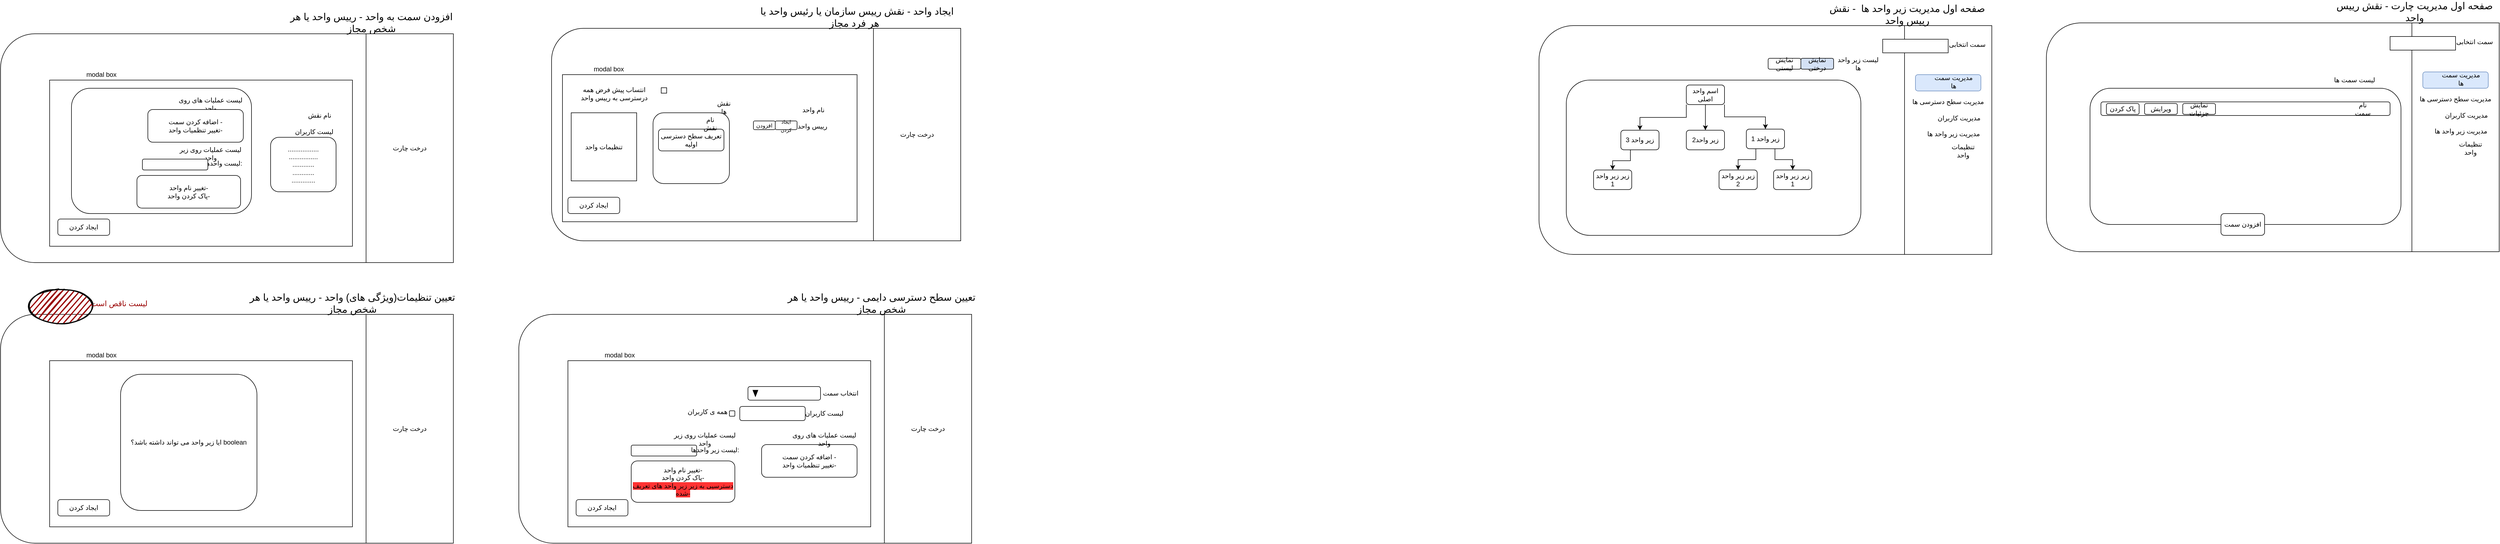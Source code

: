 <mxfile version="14.9.9" type="github" pages="3">
  <diagram id="zm9EhGsO0Ewxgib7d6Pb" name="chart">
    <mxGraphModel dx="4552" dy="637" grid="1" gridSize="10" guides="1" tooltips="1" connect="1" arrows="1" fold="1" page="1" pageScale="1" pageWidth="850" pageHeight="1100" math="0" shadow="0">
      <root>
        <mxCell id="0" />
        <mxCell id="1" parent="0" />
        <mxCell id="q2r3y-brRH6zKTwL2eAa-1" value="" style="rounded=1;whiteSpace=wrap;html=1;" parent="1" vertex="1">
          <mxGeometry x="-2020" y="80" width="730" height="390" as="geometry" />
        </mxCell>
        <mxCell id="q2r3y-brRH6zKTwL2eAa-2" value="&lt;font style=&quot;font-size: 18px&quot;&gt;&amp;nbsp; ایجاد واحد - نقش رییس سازمان یا رئیس واحد یا هر فرد مجاز&lt;/font&gt;" style="text;html=1;strokeColor=none;fillColor=none;align=center;verticalAlign=middle;whiteSpace=wrap;rounded=0;" parent="1" vertex="1">
          <mxGeometry x="-1660" y="50" width="390" height="20" as="geometry" />
        </mxCell>
        <mxCell id="q2r3y-brRH6zKTwL2eAa-8" value="تنظمیات واحد" style="rounded=1;whiteSpace=wrap;html=1;" parent="1" vertex="1">
          <mxGeometry x="-1900" y="260" width="120" height="60" as="geometry" />
        </mxCell>
        <mxCell id="q2r3y-brRH6zKTwL2eAa-19" value="درخت چارت" style="rounded=0;whiteSpace=wrap;html=1;" parent="1" vertex="1">
          <mxGeometry x="-1430" y="80" width="160" height="390" as="geometry" />
        </mxCell>
        <mxCell id="q2r3y-brRH6zKTwL2eAa-20" value="" style="rounded=0;whiteSpace=wrap;html=1;" parent="1" vertex="1">
          <mxGeometry x="-2000" y="165" width="540" height="270" as="geometry" />
        </mxCell>
        <mxCell id="q2r3y-brRH6zKTwL2eAa-3" value="نام واحد" style="text;html=1;strokeColor=none;fillColor=none;align=center;verticalAlign=middle;whiteSpace=wrap;rounded=0;" parent="1" vertex="1">
          <mxGeometry x="-1585" y="220" width="90" height="20" as="geometry" />
        </mxCell>
        <mxCell id="q2r3y-brRH6zKTwL2eAa-4" value="رییس واحد&amp;nbsp;" style="text;html=1;strokeColor=none;fillColor=none;align=center;verticalAlign=middle;whiteSpace=wrap;rounded=0;" parent="1" vertex="1">
          <mxGeometry x="-1600" y="250" width="120" height="20" as="geometry" />
        </mxCell>
        <mxCell id="q2r3y-brRH6zKTwL2eAa-18" value="تنظیمات واحد" style="rounded=0;whiteSpace=wrap;html=1;" parent="1" vertex="1">
          <mxGeometry x="-1984" y="235" width="120" height="125" as="geometry" />
        </mxCell>
        <mxCell id="q2r3y-brRH6zKTwL2eAa-22" value="modal box" style="text;html=1;strokeColor=none;fillColor=none;align=center;verticalAlign=middle;whiteSpace=wrap;rounded=0;" parent="1" vertex="1">
          <mxGeometry x="-1950" y="145" width="70" height="20" as="geometry" />
        </mxCell>
        <mxCell id="q2r3y-brRH6zKTwL2eAa-23" value="نقش ها" style="text;html=1;strokeColor=none;fillColor=none;align=center;verticalAlign=middle;whiteSpace=wrap;rounded=0;" parent="1" vertex="1">
          <mxGeometry x="-1724" y="215" width="40" height="20" as="geometry" />
        </mxCell>
        <mxCell id="q2r3y-brRH6zKTwL2eAa-24" value="انتساب پیش فرض همه درسترسی به رییس واحد" style="text;html=1;strokeColor=none;fillColor=none;align=center;verticalAlign=middle;whiteSpace=wrap;rounded=0;" parent="1" vertex="1">
          <mxGeometry x="-1990" y="190" width="170" height="20" as="geometry" />
        </mxCell>
        <mxCell id="q2r3y-brRH6zKTwL2eAa-25" value="" style="rounded=0;whiteSpace=wrap;html=1;" parent="1" vertex="1">
          <mxGeometry x="-1819" y="189" width="10" height="10" as="geometry" />
        </mxCell>
        <mxCell id="q2r3y-brRH6zKTwL2eAa-26" value="ایجاد کردن" style="rounded=1;whiteSpace=wrap;html=1;" parent="1" vertex="1">
          <mxGeometry x="-1990" y="390" width="95" height="30" as="geometry" />
        </mxCell>
        <mxCell id="q2r3y-brRH6zKTwL2eAa-27" value="&lt;font style=&quot;font-size: 9px&quot;&gt;ایجاد کردن&lt;/font&gt;" style="rounded=1;whiteSpace=wrap;html=1;" parent="1" vertex="1">
          <mxGeometry x="-1610" y="250" width="40" height="16" as="geometry" />
        </mxCell>
        <mxCell id="q2r3y-brRH6zKTwL2eAa-28" value="&lt;font size=&quot;1&quot;&gt;افزودن&lt;/font&gt;" style="rounded=1;whiteSpace=wrap;html=1;" parent="1" vertex="1">
          <mxGeometry x="-1650" y="250" width="40" height="16" as="geometry" />
        </mxCell>
        <mxCell id="q2r3y-brRH6zKTwL2eAa-29" value="" style="rounded=1;whiteSpace=wrap;html=1;" parent="1" vertex="1">
          <mxGeometry x="-3030" y="90" width="810" height="420" as="geometry" />
        </mxCell>
        <mxCell id="q2r3y-brRH6zKTwL2eAa-30" value="&lt;span style=&quot;font-size: 18px&quot;&gt;افزودن سمت به واحد - رییس واحد یا هر شخص مجاز&lt;/span&gt;" style="text;html=1;strokeColor=none;fillColor=none;align=center;verticalAlign=middle;whiteSpace=wrap;rounded=0;" parent="1" vertex="1">
          <mxGeometry x="-2520" y="60" width="340" height="20" as="geometry" />
        </mxCell>
        <mxCell id="q2r3y-brRH6zKTwL2eAa-31" value="تنظمیات واحد" style="rounded=1;whiteSpace=wrap;html=1;" parent="1" vertex="1">
          <mxGeometry x="-2830" y="260" width="40" height="70" as="geometry" />
        </mxCell>
        <mxCell id="q2r3y-brRH6zKTwL2eAa-32" value="درخت چارت" style="rounded=0;whiteSpace=wrap;html=1;" parent="1" vertex="1">
          <mxGeometry x="-2360" y="90" width="160" height="420" as="geometry" />
        </mxCell>
        <mxCell id="q2r3y-brRH6zKTwL2eAa-33" value="" style="rounded=0;whiteSpace=wrap;html=1;" parent="1" vertex="1">
          <mxGeometry x="-2940" y="175" width="555" height="305" as="geometry" />
        </mxCell>
        <mxCell id="q2r3y-brRH6zKTwL2eAa-34" value="" style="rounded=1;whiteSpace=wrap;html=1;" parent="1" vertex="1">
          <mxGeometry x="-2900" y="190" width="330" height="230" as="geometry" />
        </mxCell>
        <mxCell id="q2r3y-brRH6zKTwL2eAa-35" value="نام نقش" style="text;html=1;strokeColor=none;fillColor=none;align=center;verticalAlign=middle;whiteSpace=wrap;rounded=0;" parent="1" vertex="1">
          <mxGeometry x="-2490" y="230" width="90" height="20" as="geometry" />
        </mxCell>
        <mxCell id="q2r3y-brRH6zKTwL2eAa-36" value="لیست کاربران" style="text;html=1;strokeColor=none;fillColor=none;align=center;verticalAlign=middle;whiteSpace=wrap;rounded=0;" parent="1" vertex="1">
          <mxGeometry x="-2515" y="260" width="120" height="20" as="geometry" />
        </mxCell>
        <mxCell id="q2r3y-brRH6zKTwL2eAa-38" value="modal box" style="text;html=1;strokeColor=none;fillColor=none;align=center;verticalAlign=middle;whiteSpace=wrap;rounded=0;" parent="1" vertex="1">
          <mxGeometry x="-2880" y="155" width="70" height="20" as="geometry" />
        </mxCell>
        <mxCell id="q2r3y-brRH6zKTwL2eAa-42" value="ایجاد کردن" style="rounded=1;whiteSpace=wrap;html=1;" parent="1" vertex="1">
          <mxGeometry x="-2925" y="430" width="95" height="30" as="geometry" />
        </mxCell>
        <mxCell id="q2r3y-brRH6zKTwL2eAa-45" value=".................&lt;br&gt;................&lt;br&gt;............&lt;br&gt;............&lt;br&gt;............." style="rounded=1;whiteSpace=wrap;html=1;" parent="1" vertex="1">
          <mxGeometry x="-2535" y="280" width="120" height="100" as="geometry" />
        </mxCell>
        <mxCell id="q2r3y-brRH6zKTwL2eAa-46" value="لیست عملیات های روی واحد" style="text;html=1;strokeColor=none;fillColor=none;align=center;verticalAlign=middle;whiteSpace=wrap;rounded=0;" parent="1" vertex="1">
          <mxGeometry x="-2710" y="209" width="130" height="20" as="geometry" />
        </mxCell>
        <mxCell id="q2r3y-brRH6zKTwL2eAa-47" value="اضافه کردن سمت -&lt;br&gt;تغییر تنظمیات واحد-" style="rounded=1;whiteSpace=wrap;html=1;" parent="1" vertex="1">
          <mxGeometry x="-2760" y="229" width="175" height="60" as="geometry" />
        </mxCell>
        <mxCell id="q2r3y-brRH6zKTwL2eAa-48" value="لیست عملیات روی زیر واحد" style="text;html=1;strokeColor=none;fillColor=none;align=center;verticalAlign=middle;whiteSpace=wrap;rounded=0;" parent="1" vertex="1">
          <mxGeometry x="-2710" y="300" width="130" height="20" as="geometry" />
        </mxCell>
        <mxCell id="q2r3y-brRH6zKTwL2eAa-49" value="تغییر نام واحد-&lt;br&gt;پاک کردن واحد-" style="rounded=1;whiteSpace=wrap;html=1;" parent="1" vertex="1">
          <mxGeometry x="-2780" y="350" width="190" height="60" as="geometry" />
        </mxCell>
        <mxCell id="q2r3y-brRH6zKTwL2eAa-50" value="لیست واحدها:" style="text;html=1;strokeColor=none;fillColor=none;align=right;verticalAlign=middle;whiteSpace=wrap;rounded=0;" parent="1" vertex="1">
          <mxGeometry x="-2695" y="312.5" width="110" height="30" as="geometry" />
        </mxCell>
        <mxCell id="q2r3y-brRH6zKTwL2eAa-55" value="" style="rounded=1;whiteSpace=wrap;html=1;" parent="1" vertex="1">
          <mxGeometry x="-2770" y="320" width="120" height="20" as="geometry" />
        </mxCell>
        <mxCell id="q2r3y-brRH6zKTwL2eAa-56" value="" style="rounded=1;whiteSpace=wrap;html=1;" parent="1" vertex="1">
          <mxGeometry x="-2080" y="605" width="810" height="420" as="geometry" />
        </mxCell>
        <mxCell id="q2r3y-brRH6zKTwL2eAa-57" value="&lt;span style=&quot;font-size: 18px&quot;&gt;تعیین سطح دسترسی دایمی - رییس واحد یا هر شخص مجاز&lt;/span&gt;" style="text;html=1;strokeColor=none;fillColor=none;align=center;verticalAlign=middle;whiteSpace=wrap;rounded=0;" parent="1" vertex="1">
          <mxGeometry x="-1600" y="575" width="370" height="20" as="geometry" />
        </mxCell>
        <mxCell id="q2r3y-brRH6zKTwL2eAa-58" value="تنظمیات واحد" style="rounded=1;whiteSpace=wrap;html=1;" parent="1" vertex="1">
          <mxGeometry x="-1880" y="785" width="120" height="60" as="geometry" />
        </mxCell>
        <mxCell id="q2r3y-brRH6zKTwL2eAa-59" value="درخت چارت" style="rounded=0;whiteSpace=wrap;html=1;" parent="1" vertex="1">
          <mxGeometry x="-1410" y="605" width="160" height="420" as="geometry" />
        </mxCell>
        <mxCell id="q2r3y-brRH6zKTwL2eAa-60" value="" style="rounded=0;whiteSpace=wrap;html=1;" parent="1" vertex="1">
          <mxGeometry x="-1990" y="690" width="555" height="305" as="geometry" />
        </mxCell>
        <mxCell id="q2r3y-brRH6zKTwL2eAa-64" value="modal box" style="text;html=1;strokeColor=none;fillColor=none;align=center;verticalAlign=middle;whiteSpace=wrap;rounded=0;" parent="1" vertex="1">
          <mxGeometry x="-1930" y="670" width="70" height="20" as="geometry" />
        </mxCell>
        <mxCell id="q2r3y-brRH6zKTwL2eAa-65" value="ایجاد کردن" style="rounded=1;whiteSpace=wrap;html=1;" parent="1" vertex="1">
          <mxGeometry x="-1975" y="945" width="95" height="30" as="geometry" />
        </mxCell>
        <mxCell id="q2r3y-brRH6zKTwL2eAa-73" value="" style="rounded=1;whiteSpace=wrap;html=1;" parent="1" vertex="1">
          <mxGeometry x="-3030" y="605" width="810" height="420" as="geometry" />
        </mxCell>
        <mxCell id="q2r3y-brRH6zKTwL2eAa-74" value="&lt;span style=&quot;font-size: 18px&quot;&gt;تعیین تنظیمات(ویژگی های) واحد - رییس واحد یا هر شخص مجاز&lt;/span&gt;" style="text;html=1;strokeColor=none;fillColor=none;align=center;verticalAlign=middle;whiteSpace=wrap;rounded=0;" parent="1" vertex="1">
          <mxGeometry x="-2590" y="575" width="410" height="20" as="geometry" />
        </mxCell>
        <mxCell id="q2r3y-brRH6zKTwL2eAa-75" value="تنظمیات واحد" style="rounded=1;whiteSpace=wrap;html=1;" parent="1" vertex="1">
          <mxGeometry x="-2830" y="785" width="120" height="60" as="geometry" />
        </mxCell>
        <mxCell id="q2r3y-brRH6zKTwL2eAa-76" value="درخت چارت" style="rounded=0;whiteSpace=wrap;html=1;" parent="1" vertex="1">
          <mxGeometry x="-2360" y="605" width="160" height="420" as="geometry" />
        </mxCell>
        <mxCell id="q2r3y-brRH6zKTwL2eAa-77" value="" style="rounded=0;whiteSpace=wrap;html=1;" parent="1" vertex="1">
          <mxGeometry x="-2940" y="690" width="555" height="305" as="geometry" />
        </mxCell>
        <mxCell id="q2r3y-brRH6zKTwL2eAa-78" value="ایا زیر واحد می تواند داشته باشد؟ boolean&lt;br&gt;" style="rounded=1;whiteSpace=wrap;html=1;" parent="1" vertex="1">
          <mxGeometry x="-2810" y="715" width="250" height="250" as="geometry" />
        </mxCell>
        <mxCell id="q2r3y-brRH6zKTwL2eAa-81" value="modal box" style="text;html=1;strokeColor=none;fillColor=none;align=center;verticalAlign=middle;whiteSpace=wrap;rounded=0;" parent="1" vertex="1">
          <mxGeometry x="-2880" y="670" width="70" height="20" as="geometry" />
        </mxCell>
        <mxCell id="q2r3y-brRH6zKTwL2eAa-82" value="ایجاد کردن" style="rounded=1;whiteSpace=wrap;html=1;" parent="1" vertex="1">
          <mxGeometry x="-2925" y="945" width="95" height="30" as="geometry" />
        </mxCell>
        <mxCell id="q2r3y-brRH6zKTwL2eAa-91" value="انتخاب سمت" style="text;html=1;strokeColor=none;fillColor=none;align=center;verticalAlign=middle;whiteSpace=wrap;rounded=0;" parent="1" vertex="1">
          <mxGeometry x="-1530" y="740" width="80" height="20" as="geometry" />
        </mxCell>
        <mxCell id="q2r3y-brRH6zKTwL2eAa-92" value="" style="rounded=1;whiteSpace=wrap;html=1;" parent="1" vertex="1">
          <mxGeometry x="-1675" y="774" width="120" height="26" as="geometry" />
        </mxCell>
        <mxCell id="q2r3y-brRH6zKTwL2eAa-93" value="لیست کاربران" style="text;html=1;strokeColor=none;fillColor=none;align=center;verticalAlign=middle;whiteSpace=wrap;rounded=0;" parent="1" vertex="1">
          <mxGeometry x="-1560" y="777" width="80" height="20" as="geometry" />
        </mxCell>
        <mxCell id="q2r3y-brRH6zKTwL2eAa-94" value="همه ی کاربران" style="text;html=1;strokeColor=none;fillColor=none;align=center;verticalAlign=middle;whiteSpace=wrap;rounded=0;" parent="1" vertex="1">
          <mxGeometry x="-1774" y="774" width="80" height="20" as="geometry" />
        </mxCell>
        <mxCell id="q2r3y-brRH6zKTwL2eAa-95" value="" style="rounded=1;whiteSpace=wrap;html=1;" parent="1" vertex="1">
          <mxGeometry x="-1694" y="782" width="10" height="10" as="geometry" />
        </mxCell>
        <mxCell id="q2r3y-brRH6zKTwL2eAa-109" value="تغییر نام واحد-&lt;br&gt;پاک کردن واحد-&lt;br&gt;&lt;font style=&quot;background-color: rgb(255 , 51 , 51)&quot;&gt;دسترسیی به زیر زیر واحد های تعریف شده-&lt;/font&gt;" style="rounded=1;whiteSpace=wrap;html=1;" parent="1" vertex="1">
          <mxGeometry x="-1874" y="874" width="190" height="76" as="geometry" />
        </mxCell>
        <mxCell id="q2r3y-brRH6zKTwL2eAa-110" value="" style="rounded=1;whiteSpace=wrap;html=1;" parent="1" vertex="1">
          <mxGeometry x="-1874" y="845" width="120" height="20" as="geometry" />
        </mxCell>
        <mxCell id="q2r3y-brRH6zKTwL2eAa-111" value="لیست زیر واحدها:" style="text;html=1;strokeColor=none;fillColor=none;align=right;verticalAlign=middle;whiteSpace=wrap;rounded=0;" parent="1" vertex="1">
          <mxGeometry x="-1784" y="844" width="110" height="20" as="geometry" />
        </mxCell>
        <mxCell id="q2r3y-brRH6zKTwL2eAa-112" value="لیست عملیات روی زیر واحد" style="text;html=1;strokeColor=none;fillColor=none;align=center;verticalAlign=middle;whiteSpace=wrap;rounded=0;" parent="1" vertex="1">
          <mxGeometry x="-1804" y="824" width="130" height="20" as="geometry" />
        </mxCell>
        <mxCell id="q2r3y-brRH6zKTwL2eAa-113" value="اضافه کردن سمت -&lt;br&gt;تغییر تنظمیات واحد-" style="rounded=1;whiteSpace=wrap;html=1;" parent="1" vertex="1">
          <mxGeometry x="-1635" y="844" width="175" height="60" as="geometry" />
        </mxCell>
        <mxCell id="q2r3y-brRH6zKTwL2eAa-114" value="لیست عملیات های روی واحد" style="text;html=1;strokeColor=none;fillColor=none;align=center;verticalAlign=middle;whiteSpace=wrap;rounded=0;" parent="1" vertex="1">
          <mxGeometry x="-1585" y="824" width="130" height="20" as="geometry" />
        </mxCell>
        <mxCell id="q2r3y-brRH6zKTwL2eAa-118" value="" style="ellipse;whiteSpace=wrap;html=1;strokeWidth=2;fillWeight=2;hachureGap=8;fillColor=#990000;fillStyle=dots;sketch=1;" parent="1" vertex="1">
          <mxGeometry x="-2980" y="560" width="120" height="60" as="geometry" />
        </mxCell>
        <mxCell id="q2r3y-brRH6zKTwL2eAa-119" value="&lt;font style=&quot;font-size: 14px&quot; color=&quot;#990000&quot;&gt;لیست ناقص است&lt;/font&gt;" style="text;html=1;strokeColor=none;fillColor=none;align=center;verticalAlign=middle;whiteSpace=wrap;rounded=0;" parent="1" vertex="1">
          <mxGeometry x="-2875" y="575" width="125" height="20" as="geometry" />
        </mxCell>
        <mxCell id="q2r3y-brRH6zKTwL2eAa-120" value="" style="rounded=1;whiteSpace=wrap;html=1;" parent="1" vertex="1">
          <mxGeometry x="720" y="70" width="810" height="420" as="geometry" />
        </mxCell>
        <mxCell id="q2r3y-brRH6zKTwL2eAa-123" value="" style="rounded=0;whiteSpace=wrap;html=1;" parent="1" vertex="1">
          <mxGeometry x="1390" y="70" width="160" height="420" as="geometry" />
        </mxCell>
        <mxCell id="q2r3y-brRH6zKTwL2eAa-137" value="" style="rounded=0;whiteSpace=wrap;html=1;" parent="1" vertex="1">
          <mxGeometry x="1350" y="95" width="120" height="25" as="geometry" />
        </mxCell>
        <mxCell id="q2r3y-brRH6zKTwL2eAa-139" value="سمت انتخابی" style="text;html=1;strokeColor=none;fillColor=none;align=center;verticalAlign=middle;whiteSpace=wrap;rounded=0;" parent="1" vertex="1">
          <mxGeometry x="1470" y="95" width="70" height="20" as="geometry" />
        </mxCell>
        <mxCell id="q2r3y-brRH6zKTwL2eAa-141" value="مدیریت سطح دسترسی ها" style="text;html=1;strokeColor=none;fillColor=none;align=center;verticalAlign=middle;whiteSpace=wrap;rounded=0;" parent="1" vertex="1">
          <mxGeometry x="1400" y="200" width="140" height="20" as="geometry" />
        </mxCell>
        <mxCell id="q2r3y-brRH6zKTwL2eAa-142" value="مدیریت کاربران" style="text;html=1;strokeColor=none;fillColor=none;align=center;verticalAlign=middle;whiteSpace=wrap;rounded=0;" parent="1" vertex="1">
          <mxGeometry x="1440" y="230" width="100" height="20" as="geometry" />
        </mxCell>
        <mxCell id="q2r3y-brRH6zKTwL2eAa-143" value="مدیریت زیر واحد ها" style="text;html=1;strokeColor=none;fillColor=none;align=center;verticalAlign=middle;whiteSpace=wrap;rounded=0;" parent="1" vertex="1">
          <mxGeometry x="1430" y="259" width="100" height="20" as="geometry" />
        </mxCell>
        <mxCell id="q2r3y-brRH6zKTwL2eAa-144" value="" style="rounded=1;whiteSpace=wrap;html=1;" parent="1" vertex="1">
          <mxGeometry x="800" y="190" width="570" height="250" as="geometry" />
        </mxCell>
        <mxCell id="q2r3y-brRH6zKTwL2eAa-145" value="" style="rounded=1;whiteSpace=wrap;html=1;fillColor=#dae8fc;strokeColor=#6c8ebf;" parent="1" vertex="1">
          <mxGeometry x="1410" y="160" width="120" height="30" as="geometry" />
        </mxCell>
        <mxCell id="q2r3y-brRH6zKTwL2eAa-140" value="مدیریت سمت ها" style="text;html=1;strokeColor=none;fillColor=none;align=center;verticalAlign=middle;whiteSpace=wrap;rounded=0;" parent="1" vertex="1">
          <mxGeometry x="1440" y="163" width="80" height="20" as="geometry" />
        </mxCell>
        <mxCell id="q2r3y-brRH6zKTwL2eAa-146" value="لیست سمت ها" style="text;html=1;strokeColor=none;fillColor=none;align=center;verticalAlign=middle;whiteSpace=wrap;rounded=0;" parent="1" vertex="1">
          <mxGeometry x="1240" y="165" width="90" height="20" as="geometry" />
        </mxCell>
        <mxCell id="q2r3y-brRH6zKTwL2eAa-147" value="افزودن سمت" style="rounded=1;whiteSpace=wrap;html=1;" parent="1" vertex="1">
          <mxGeometry x="1040" y="420" width="80" height="40" as="geometry" />
        </mxCell>
        <mxCell id="q2r3y-brRH6zKTwL2eAa-148" value="تنظیمات واحد" style="text;html=1;strokeColor=none;fillColor=none;align=center;verticalAlign=middle;whiteSpace=wrap;rounded=0;" parent="1" vertex="1">
          <mxGeometry x="1465" y="290" width="65" height="20" as="geometry" />
        </mxCell>
        <mxCell id="q2r3y-brRH6zKTwL2eAa-150" value="" style="rounded=1;whiteSpace=wrap;html=1;" parent="1" vertex="1">
          <mxGeometry x="820" y="215" width="530" height="25" as="geometry" />
        </mxCell>
        <mxCell id="q2r3y-brRH6zKTwL2eAa-151" value="پاک کردن" style="rounded=1;whiteSpace=wrap;html=1;" parent="1" vertex="1">
          <mxGeometry x="830" y="218" width="60" height="20" as="geometry" />
        </mxCell>
        <mxCell id="q2r3y-brRH6zKTwL2eAa-152" value="ویرایش" style="rounded=1;whiteSpace=wrap;html=1;" parent="1" vertex="1">
          <mxGeometry x="900" y="218" width="60" height="20" as="geometry" />
        </mxCell>
        <mxCell id="q2r3y-brRH6zKTwL2eAa-153" value="نمایش جزئیات" style="rounded=1;whiteSpace=wrap;html=1;" parent="1" vertex="1">
          <mxGeometry x="970" y="218" width="60" height="20" as="geometry" />
        </mxCell>
        <mxCell id="q2r3y-brRH6zKTwL2eAa-154" value="نام سمت" style="text;html=1;strokeColor=none;fillColor=none;align=center;verticalAlign=middle;whiteSpace=wrap;rounded=0;" parent="1" vertex="1">
          <mxGeometry x="1280" y="217.5" width="40" height="20" as="geometry" />
        </mxCell>
        <mxCell id="q2r3y-brRH6zKTwL2eAa-156" value="&lt;font style=&quot;font-size: 18px&quot;&gt;صفحه اول مدیریت چارت - نقش رییس واحد&lt;/font&gt;" style="text;html=1;strokeColor=none;fillColor=none;align=center;verticalAlign=middle;whiteSpace=wrap;rounded=0;" parent="1" vertex="1">
          <mxGeometry x="1240" y="40" width="310" height="20" as="geometry" />
        </mxCell>
        <mxCell id="lEjKfgZ_1tsFz90Hh_kc-2" value="" style="rounded=1;whiteSpace=wrap;html=1;" vertex="1" parent="1">
          <mxGeometry x="-1834" y="235" width="140" height="130" as="geometry" />
        </mxCell>
        <mxCell id="q2r3y-brRH6zKTwL2eAa-7" value="تعریف سطح دسترسی اولیه" style="rounded=1;whiteSpace=wrap;html=1;" parent="1" vertex="1">
          <mxGeometry x="-1824" y="265" width="120" height="40" as="geometry" />
        </mxCell>
        <mxCell id="lEjKfgZ_1tsFz90Hh_kc-3" value="نام نقش" style="text;html=1;strokeColor=none;fillColor=none;align=center;verticalAlign=middle;whiteSpace=wrap;rounded=0;" vertex="1" parent="1">
          <mxGeometry x="-1749" y="245" width="40" height="20" as="geometry" />
        </mxCell>
        <mxCell id="lEjKfgZ_1tsFz90Hh_kc-6" value="" style="group" vertex="1" connectable="0" parent="1">
          <mxGeometry x="-1660" y="737.5" width="133" height="25" as="geometry" />
        </mxCell>
        <mxCell id="lEjKfgZ_1tsFz90Hh_kc-4" value="" style="rounded=1;whiteSpace=wrap;html=1;" vertex="1" parent="lEjKfgZ_1tsFz90Hh_kc-6">
          <mxGeometry width="133" height="25" as="geometry" />
        </mxCell>
        <mxCell id="lEjKfgZ_1tsFz90Hh_kc-5" value="" style="verticalLabelPosition=bottom;verticalAlign=top;html=1;shape=mxgraph.basic.acute_triangle;dx=0.5;fillColor=#000000;rotation=-180;" vertex="1" parent="lEjKfgZ_1tsFz90Hh_kc-6">
          <mxGeometry x="9.11" y="6.75" width="9.11" height="11.5" as="geometry" />
        </mxCell>
        <mxCell id="lEjKfgZ_1tsFz90Hh_kc-8" value="" style="rounded=1;whiteSpace=wrap;html=1;" vertex="1" parent="1">
          <mxGeometry x="-210" y="75" width="810" height="420" as="geometry" />
        </mxCell>
        <mxCell id="lEjKfgZ_1tsFz90Hh_kc-9" value="" style="rounded=0;whiteSpace=wrap;html=1;" vertex="1" parent="1">
          <mxGeometry x="460" y="75" width="160" height="420" as="geometry" />
        </mxCell>
        <mxCell id="lEjKfgZ_1tsFz90Hh_kc-10" value="" style="rounded=0;whiteSpace=wrap;html=1;" vertex="1" parent="1">
          <mxGeometry x="420" y="100" width="120" height="25" as="geometry" />
        </mxCell>
        <mxCell id="lEjKfgZ_1tsFz90Hh_kc-11" value="سمت انتخابی" style="text;html=1;strokeColor=none;fillColor=none;align=center;verticalAlign=middle;whiteSpace=wrap;rounded=0;" vertex="1" parent="1">
          <mxGeometry x="540" y="100" width="70" height="20" as="geometry" />
        </mxCell>
        <mxCell id="lEjKfgZ_1tsFz90Hh_kc-12" value="مدیریت سطح دسترسی ها" style="text;html=1;strokeColor=none;fillColor=none;align=center;verticalAlign=middle;whiteSpace=wrap;rounded=0;" vertex="1" parent="1">
          <mxGeometry x="470" y="205" width="140" height="20" as="geometry" />
        </mxCell>
        <mxCell id="lEjKfgZ_1tsFz90Hh_kc-13" value="مدیریت کاربران" style="text;html=1;strokeColor=none;fillColor=none;align=center;verticalAlign=middle;whiteSpace=wrap;rounded=0;" vertex="1" parent="1">
          <mxGeometry x="510" y="235" width="100" height="20" as="geometry" />
        </mxCell>
        <mxCell id="lEjKfgZ_1tsFz90Hh_kc-14" value="مدیریت زیر واحد ها" style="text;html=1;strokeColor=none;fillColor=none;align=center;verticalAlign=middle;whiteSpace=wrap;rounded=0;" vertex="1" parent="1">
          <mxGeometry x="500" y="264" width="100" height="20" as="geometry" />
        </mxCell>
        <mxCell id="lEjKfgZ_1tsFz90Hh_kc-16" value="" style="rounded=1;whiteSpace=wrap;html=1;fillColor=#dae8fc;strokeColor=#6c8ebf;" vertex="1" parent="1">
          <mxGeometry x="480" y="165" width="120" height="30" as="geometry" />
        </mxCell>
        <mxCell id="lEjKfgZ_1tsFz90Hh_kc-17" value="مدیریت سمت ها" style="text;html=1;strokeColor=none;fillColor=none;align=center;verticalAlign=middle;whiteSpace=wrap;rounded=0;" vertex="1" parent="1">
          <mxGeometry x="510" y="168" width="80" height="20" as="geometry" />
        </mxCell>
        <mxCell id="lEjKfgZ_1tsFz90Hh_kc-18" value="لیست زیر واحد ها" style="text;html=1;strokeColor=none;fillColor=none;align=center;verticalAlign=middle;whiteSpace=wrap;rounded=0;" vertex="1" parent="1">
          <mxGeometry x="330" y="135" width="90" height="20" as="geometry" />
        </mxCell>
        <mxCell id="lEjKfgZ_1tsFz90Hh_kc-20" value="تنظیمات واحد" style="text;html=1;strokeColor=none;fillColor=none;align=center;verticalAlign=middle;whiteSpace=wrap;rounded=0;" vertex="1" parent="1">
          <mxGeometry x="535" y="295" width="65" height="20" as="geometry" />
        </mxCell>
        <mxCell id="lEjKfgZ_1tsFz90Hh_kc-26" value="&lt;font style=&quot;font-size: 18px&quot;&gt;صفحه اول مدیریت زیر واحد ها&amp;nbsp; - نقش رییس واحد&lt;/font&gt;" style="text;html=1;strokeColor=none;fillColor=none;align=center;verticalAlign=middle;whiteSpace=wrap;rounded=0;" vertex="1" parent="1">
          <mxGeometry x="310" y="45" width="310" height="20" as="geometry" />
        </mxCell>
        <mxCell id="lEjKfgZ_1tsFz90Hh_kc-27" value="نمایش درختی" style="rounded=1;whiteSpace=wrap;html=1;fillColor=#D4E1F5;" vertex="1" parent="1">
          <mxGeometry x="270" y="135" width="60" height="20" as="geometry" />
        </mxCell>
        <mxCell id="lEjKfgZ_1tsFz90Hh_kc-28" value="نمایش لیستی" style="rounded=1;whiteSpace=wrap;html=1;fillColor=#FFFFFF;" vertex="1" parent="1">
          <mxGeometry x="210" y="135" width="60" height="20" as="geometry" />
        </mxCell>
        <mxCell id="lEjKfgZ_1tsFz90Hh_kc-29" value="" style="rounded=1;whiteSpace=wrap;html=1;fillColor=#FFFFFF;" vertex="1" parent="1">
          <mxGeometry x="-160" y="175" width="540" height="285" as="geometry" />
        </mxCell>
        <mxCell id="lEjKfgZ_1tsFz90Hh_kc-40" style="edgeStyle=orthogonalEdgeStyle;rounded=0;orthogonalLoop=1;jettySize=auto;html=1;exitX=0.5;exitY=1;exitDx=0;exitDy=0;entryX=0.5;entryY=0;entryDx=0;entryDy=0;" edge="1" parent="1" source="lEjKfgZ_1tsFz90Hh_kc-31" target="lEjKfgZ_1tsFz90Hh_kc-32">
          <mxGeometry relative="1" as="geometry" />
        </mxCell>
        <mxCell id="lEjKfgZ_1tsFz90Hh_kc-41" style="edgeStyle=orthogonalEdgeStyle;rounded=0;orthogonalLoop=1;jettySize=auto;html=1;exitX=1;exitY=1;exitDx=0;exitDy=0;entryX=0.5;entryY=0;entryDx=0;entryDy=0;" edge="1" parent="1" source="lEjKfgZ_1tsFz90Hh_kc-31" target="lEjKfgZ_1tsFz90Hh_kc-35">
          <mxGeometry relative="1" as="geometry" />
        </mxCell>
        <mxCell id="lEjKfgZ_1tsFz90Hh_kc-42" style="edgeStyle=orthogonalEdgeStyle;rounded=0;orthogonalLoop=1;jettySize=auto;html=1;exitX=0;exitY=1;exitDx=0;exitDy=0;entryX=0.5;entryY=0;entryDx=0;entryDy=0;" edge="1" parent="1" source="lEjKfgZ_1tsFz90Hh_kc-31" target="lEjKfgZ_1tsFz90Hh_kc-37">
          <mxGeometry relative="1" as="geometry" />
        </mxCell>
        <mxCell id="lEjKfgZ_1tsFz90Hh_kc-31" value="اسم واحد اصلی" style="rounded=1;whiteSpace=wrap;html=1;fillColor=#FFFFFF;" vertex="1" parent="1">
          <mxGeometry x="60" y="184" width="70" height="36" as="geometry" />
        </mxCell>
        <mxCell id="lEjKfgZ_1tsFz90Hh_kc-32" value="زیر واحد2" style="rounded=1;whiteSpace=wrap;html=1;fillColor=#FFFFFF;" vertex="1" parent="1">
          <mxGeometry x="60" y="267" width="70" height="36" as="geometry" />
        </mxCell>
        <mxCell id="lEjKfgZ_1tsFz90Hh_kc-33" value="زیر زیر واحد 1" style="rounded=1;whiteSpace=wrap;html=1;fillColor=#FFFFFF;" vertex="1" parent="1">
          <mxGeometry x="-110" y="340" width="70" height="36" as="geometry" />
        </mxCell>
        <mxCell id="lEjKfgZ_1tsFz90Hh_kc-34" value="زیر زیر واحد 2" style="rounded=1;whiteSpace=wrap;html=1;fillColor=#FFFFFF;" vertex="1" parent="1">
          <mxGeometry x="120" y="340" width="70" height="36" as="geometry" />
        </mxCell>
        <mxCell id="lEjKfgZ_1tsFz90Hh_kc-43" style="edgeStyle=orthogonalEdgeStyle;rounded=0;orthogonalLoop=1;jettySize=auto;html=1;exitX=0.25;exitY=1;exitDx=0;exitDy=0;" edge="1" parent="1" source="lEjKfgZ_1tsFz90Hh_kc-35" target="lEjKfgZ_1tsFz90Hh_kc-34">
          <mxGeometry relative="1" as="geometry" />
        </mxCell>
        <mxCell id="lEjKfgZ_1tsFz90Hh_kc-44" style="edgeStyle=orthogonalEdgeStyle;rounded=0;orthogonalLoop=1;jettySize=auto;html=1;exitX=0.75;exitY=1;exitDx=0;exitDy=0;entryX=0.5;entryY=0;entryDx=0;entryDy=0;" edge="1" parent="1" source="lEjKfgZ_1tsFz90Hh_kc-35" target="lEjKfgZ_1tsFz90Hh_kc-36">
          <mxGeometry relative="1" as="geometry" />
        </mxCell>
        <mxCell id="lEjKfgZ_1tsFz90Hh_kc-35" value="زیر واحد 1" style="rounded=1;whiteSpace=wrap;html=1;fillColor=#FFFFFF;" vertex="1" parent="1">
          <mxGeometry x="170" y="265" width="70" height="36" as="geometry" />
        </mxCell>
        <mxCell id="lEjKfgZ_1tsFz90Hh_kc-36" value="زیر زیر واحد 1" style="rounded=1;whiteSpace=wrap;html=1;fillColor=#FFFFFF;" vertex="1" parent="1">
          <mxGeometry x="220" y="340" width="70" height="36" as="geometry" />
        </mxCell>
        <mxCell id="lEjKfgZ_1tsFz90Hh_kc-46" style="edgeStyle=orthogonalEdgeStyle;rounded=0;orthogonalLoop=1;jettySize=auto;html=1;exitX=0.25;exitY=1;exitDx=0;exitDy=0;entryX=0.5;entryY=0;entryDx=0;entryDy=0;" edge="1" parent="1" source="lEjKfgZ_1tsFz90Hh_kc-37" target="lEjKfgZ_1tsFz90Hh_kc-33">
          <mxGeometry relative="1" as="geometry" />
        </mxCell>
        <mxCell id="lEjKfgZ_1tsFz90Hh_kc-37" value="زیر واحد 3" style="rounded=1;whiteSpace=wrap;html=1;fillColor=#FFFFFF;" vertex="1" parent="1">
          <mxGeometry x="-60" y="267" width="70" height="36" as="geometry" />
        </mxCell>
        <mxCell id="lEjKfgZ_1tsFz90Hh_kc-45" style="edgeStyle=orthogonalEdgeStyle;rounded=0;orthogonalLoop=1;jettySize=auto;html=1;exitX=0.5;exitY=1;exitDx=0;exitDy=0;" edge="1" parent="1" source="lEjKfgZ_1tsFz90Hh_kc-33" target="lEjKfgZ_1tsFz90Hh_kc-33">
          <mxGeometry relative="1" as="geometry" />
        </mxCell>
        <mxCell id="lEjKfgZ_1tsFz90Hh_kc-51" value="" style="shape=image;html=1;verticalAlign=top;verticalLabelPosition=bottom;labelBackgroundColor=#ffffff;imageAspect=0;aspect=fixed;image=https://cdn1.iconfinder.com/data/icons/feather-2/24/plus-circle-128.png;fillColor=#FFFFFF;" vertex="1" parent="1">
          <mxGeometry x="-85" y="365" width="20" height="20" as="geometry" />
        </mxCell>
      </root>
    </mxGraphModel>
  </diagram>
  <diagram id="FZshqVfrc4y2CLPb3xUx" name="Page-2">
    <mxGraphModel dx="1382" dy="764" grid="1" gridSize="10" guides="1" tooltips="1" connect="1" arrows="1" fold="1" page="1" pageScale="1" pageWidth="850" pageHeight="1100" math="0" shadow="0">
      <root>
        <mxCell id="pSwD3Gkf3QYwq9ZdaGK9-0" />
        <mxCell id="pSwD3Gkf3QYwq9ZdaGK9-1" parent="pSwD3Gkf3QYwq9ZdaGK9-0" />
        <mxCell id="pSwD3Gkf3QYwq9ZdaGK9-2" value="مسئله ها:&lt;br&gt;" style="rounded=1;whiteSpace=wrap;html=1;fillColor=#FFFFFF;" vertex="1" parent="pSwD3Gkf3QYwq9ZdaGK9-1">
          <mxGeometry x="240" y="60" width="310" height="390" as="geometry" />
        </mxCell>
      </root>
    </mxGraphModel>
  </diagram>
  <diagram id="Gb8HrGYYxeLfy6N9yJGK" name="schema">
    <mxGraphModel dx="1382" dy="764" grid="1" gridSize="10" guides="1" tooltips="1" connect="1" arrows="1" fold="1" page="1" pageScale="1" pageWidth="850" pageHeight="1100" math="0" shadow="0">
      <root>
        <mxCell id="rR_78BtBwo5MNy_2-f08-0" />
        <mxCell id="rR_78BtBwo5MNy_2-f08-1" parent="rR_78BtBwo5MNy_2-f08-0" />
        <mxCell id="rR_78BtBwo5MNy_2-f08-2" value="" style="rounded=1;whiteSpace=wrap;html=1;fillColor=#FFFFFF;" vertex="1" parent="rR_78BtBwo5MNy_2-f08-1">
          <mxGeometry x="130" y="130" width="440" height="360" as="geometry" />
        </mxCell>
        <mxCell id="rR_78BtBwo5MNy_2-f08-4" value="&lt;h1&gt;&lt;font style=&quot;font-size: 36px&quot;&gt;Unit&lt;/font&gt;&lt;/h1&gt;&lt;div&gt;&lt;font size=&quot;3&quot;&gt;name&lt;/font&gt;&lt;/div&gt;&lt;div&gt;&lt;font size=&quot;3&quot;&gt;unit head&lt;/font&gt;&lt;/div&gt;&lt;div&gt;&lt;font size=&quot;3&quot;&gt;access list&lt;/font&gt;&lt;/div&gt;&lt;div&gt;&lt;span style=&quot;font-size: medium&quot;&gt;positions&lt;/span&gt;&lt;br&gt;&lt;/div&gt;&lt;div&gt;&lt;font size=&quot;3&quot;&gt;position-user&lt;/font&gt;&lt;/div&gt;&lt;div&gt;&lt;font size=&quot;3&quot;&gt;unit option&lt;/font&gt;&lt;/div&gt;&lt;div&gt;&lt;font size=&quot;3&quot;&gt;parent units id&lt;/font&gt;&lt;/div&gt;&lt;div&gt;&lt;br&gt;&lt;/div&gt;" style="text;html=1;strokeColor=none;fillColor=none;spacing=5;spacingTop=-20;whiteSpace=wrap;overflow=hidden;rounded=0;" vertex="1" parent="rR_78BtBwo5MNy_2-f08-1">
          <mxGeometry x="160" y="140" width="190" height="490" as="geometry" />
        </mxCell>
        <mxCell id="rR_78BtBwo5MNy_2-f08-5" value="" style="rounded=1;whiteSpace=wrap;html=1;fillColor=#FFFFFF;" vertex="1" parent="rR_78BtBwo5MNy_2-f08-1">
          <mxGeometry x="160" y="400" width="240" height="300" as="geometry" />
        </mxCell>
        <mxCell id="rR_78BtBwo5MNy_2-f08-6" value="&lt;h1&gt;&lt;span style=&quot;font-size: 36px&quot;&gt;Access List&lt;/span&gt;&lt;/h1&gt;&lt;div&gt;&lt;font size=&quot;3&quot;&gt;position&lt;/font&gt;&lt;/div&gt;&lt;div&gt;&lt;font size=&quot;3&quot;&gt;&lt;span&gt;	&lt;/span&gt;&lt;span style=&quot;white-space: pre&quot;&gt;	&lt;/span&gt;user list&lt;br&gt;&lt;/font&gt;&lt;/div&gt;&lt;div&gt;&lt;font size=&quot;3&quot;&gt;&lt;span&gt;	&lt;/span&gt;&lt;span style=&quot;white-space: pre&quot;&gt;	&lt;/span&gt;global action&lt;/font&gt;&lt;/div&gt;&lt;div&gt;&lt;font size=&quot;3&quot;&gt;&lt;br&gt;&lt;/font&gt;&lt;/div&gt;&lt;div&gt;&lt;font size=&quot;3&quot;&gt;parent units&lt;/font&gt;&lt;/div&gt;&lt;div&gt;&lt;div&gt;&lt;span style=&quot;font-size: medium&quot;&gt;&lt;span style=&quot;white-space: pre&quot;&gt;	&lt;/span&gt;global action&lt;/span&gt;&lt;br&gt;&lt;/div&gt;&lt;/div&gt;&lt;div&gt;&lt;br&gt;&lt;/div&gt;" style="text;html=1;strokeColor=none;fillColor=none;spacing=5;spacingTop=-20;whiteSpace=wrap;overflow=hidden;rounded=0;" vertex="1" parent="rR_78BtBwo5MNy_2-f08-1">
          <mxGeometry x="180" y="400" width="190" height="490" as="geometry" />
        </mxCell>
      </root>
    </mxGraphModel>
  </diagram>
</mxfile>
